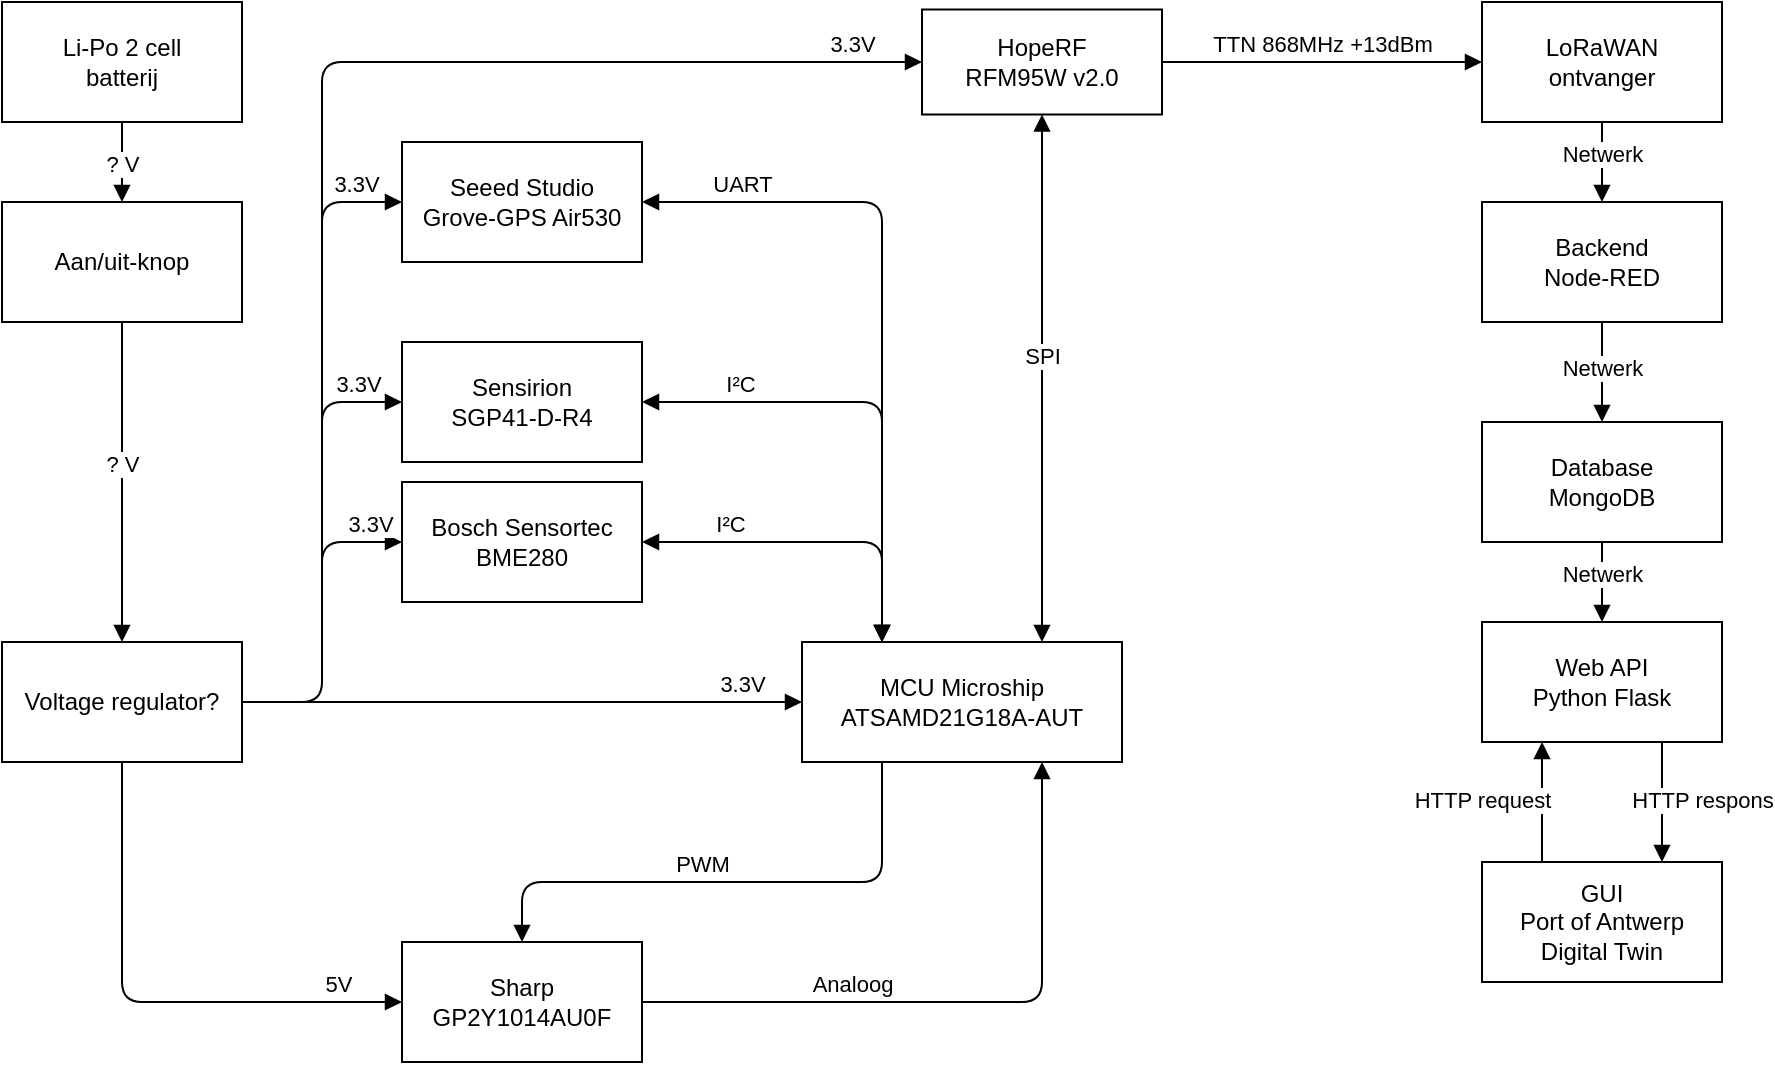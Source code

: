 <mxfile version="15.7.3" type="device"><diagram id="DnlSXQdmpU_UbplTDDjH" name="Pagina-1"><mxGraphModel dx="1102" dy="875" grid="1" gridSize="10" guides="1" tooltips="1" connect="1" arrows="1" fold="1" page="1" pageScale="1" pageWidth="827" pageHeight="1169" math="0" shadow="0"><root><mxCell id="0"/><mxCell id="1" parent="0"/><mxCell id="5vOnl-Bp9BRZOPpWkiGO-2" value="Aan/uit-knop" style="rounded=0;whiteSpace=wrap;html=1;" parent="1" vertex="1"><mxGeometry x="40" y="140" width="120" height="60" as="geometry"/></mxCell><mxCell id="vBzpkqg0vLZWILdxWITh-1" value="Li-Po 2 cell&lt;br&gt;batterij" style="rounded=0;whiteSpace=wrap;html=1;" parent="1" vertex="1"><mxGeometry x="40" y="40" width="120" height="60" as="geometry"/></mxCell><mxCell id="vBzpkqg0vLZWILdxWITh-2" value="? V" style="html=1;verticalAlign=bottom;endArrow=block;exitX=0.5;exitY=1;exitDx=0;exitDy=0;entryX=0.5;entryY=0;entryDx=0;entryDy=0;" parent="1" source="vBzpkqg0vLZWILdxWITh-1" target="5vOnl-Bp9BRZOPpWkiGO-2" edge="1"><mxGeometry x="0.5" width="80" relative="1" as="geometry"><mxPoint x="320" y="239.5" as="sourcePoint"/><mxPoint x="340" y="300" as="targetPoint"/><Array as="points"><mxPoint x="100" y="130"/></Array><mxPoint as="offset"/></mxGeometry></mxCell><mxCell id="srYokaDhOD0vxYr85T8N-5" value="Sensirion&lt;br&gt;SGP41-D-R4" style="rounded=0;whiteSpace=wrap;html=1;" parent="1" vertex="1"><mxGeometry x="240" y="210" width="120" height="60" as="geometry"/></mxCell><mxCell id="srYokaDhOD0vxYr85T8N-6" value="Bosch Sensortec BME280" style="rounded=0;whiteSpace=wrap;html=1;" parent="1" vertex="1"><mxGeometry x="240" y="280" width="120" height="60" as="geometry"/></mxCell><mxCell id="srYokaDhOD0vxYr85T8N-7" value="MCU&amp;nbsp;Microship&lt;br&gt;ATSAMD21G18A-AUT" style="rounded=0;whiteSpace=wrap;html=1;" parent="1" vertex="1"><mxGeometry x="440" y="360" width="160" height="60" as="geometry"/></mxCell><mxCell id="srYokaDhOD0vxYr85T8N-9" value="Sharp GP2Y1014AU0F" style="rounded=0;whiteSpace=wrap;html=1;" parent="1" vertex="1"><mxGeometry x="240" y="510" width="120" height="60" as="geometry"/></mxCell><mxCell id="srYokaDhOD0vxYr85T8N-13" value="5V" style="html=1;verticalAlign=bottom;endArrow=block;exitX=0.5;exitY=1;exitDx=0;exitDy=0;entryX=0;entryY=0.5;entryDx=0;entryDy=0;" parent="1" source="wOs-kT8Wim8ASKRAYvjD-4" target="srYokaDhOD0vxYr85T8N-9" edge="1"><mxGeometry x="0.755" width="80" relative="1" as="geometry"><mxPoint x="100" y="460" as="sourcePoint"/><mxPoint x="450" y="595" as="targetPoint"/><Array as="points"><mxPoint x="100" y="540"/></Array><mxPoint as="offset"/></mxGeometry></mxCell><mxCell id="srYokaDhOD0vxYr85T8N-15" value="3.3V" style="html=1;verticalAlign=bottom;endArrow=block;entryX=0;entryY=0.5;entryDx=0;entryDy=0;exitX=1;exitY=0.5;exitDx=0;exitDy=0;" parent="1" source="wOs-kT8Wim8ASKRAYvjD-4" target="srYokaDhOD0vxYr85T8N-7" edge="1"><mxGeometry x="0.786" width="80" relative="1" as="geometry"><mxPoint x="150" y="390" as="sourcePoint"/><mxPoint x="250" y="415" as="targetPoint"/><Array as="points"/><mxPoint as="offset"/></mxGeometry></mxCell><mxCell id="srYokaDhOD0vxYr85T8N-21" value="3.3V" style="html=1;verticalAlign=bottom;endArrow=block;entryX=0;entryY=0.5;entryDx=0;entryDy=0;" parent="1" target="srYokaDhOD0vxYr85T8N-5" edge="1"><mxGeometry x="0.68" width="80" relative="1" as="geometry"><mxPoint x="200" y="340" as="sourcePoint"/><mxPoint x="250" y="225" as="targetPoint"/><Array as="points"><mxPoint x="200" y="240"/></Array><mxPoint as="offset"/></mxGeometry></mxCell><mxCell id="srYokaDhOD0vxYr85T8N-22" value="3.3V" style="html=1;verticalAlign=bottom;endArrow=block;entryX=0;entryY=0.5;entryDx=0;entryDy=0;" parent="1" target="srYokaDhOD0vxYr85T8N-6" edge="1"><mxGeometry x="0.529" width="80" relative="1" as="geometry"><mxPoint x="200" y="340" as="sourcePoint"/><mxPoint x="250" y="265" as="targetPoint"/><Array as="points"><mxPoint x="200" y="310"/></Array><mxPoint as="offset"/></mxGeometry></mxCell><mxCell id="srYokaDhOD0vxYr85T8N-25" value="Analoog" style="html=1;verticalAlign=bottom;endArrow=block;exitX=1;exitY=0.5;exitDx=0;exitDy=0;entryX=0.75;entryY=1;entryDx=0;entryDy=0;" parent="1" source="srYokaDhOD0vxYr85T8N-9" target="srYokaDhOD0vxYr85T8N-7" edge="1"><mxGeometry x="-0.344" width="80" relative="1" as="geometry"><mxPoint x="370" y="555" as="sourcePoint"/><mxPoint x="515" y="510" as="targetPoint"/><Array as="points"><mxPoint x="560" y="540"/></Array><mxPoint as="offset"/></mxGeometry></mxCell><mxCell id="srYokaDhOD0vxYr85T8N-26" value="I²C" style="html=1;verticalAlign=bottom;endArrow=block;exitX=1;exitY=0.5;exitDx=0;exitDy=0;entryX=0.25;entryY=0;entryDx=0;entryDy=0;startArrow=block;startFill=1;" parent="1" source="srYokaDhOD0vxYr85T8N-6" target="srYokaDhOD0vxYr85T8N-7" edge="1"><mxGeometry x="-0.484" width="80" relative="1" as="geometry"><mxPoint x="370" y="415" as="sourcePoint"/><mxPoint x="480" y="380" as="targetPoint"/><Array as="points"><mxPoint x="480" y="310"/></Array><mxPoint as="offset"/></mxGeometry></mxCell><mxCell id="srYokaDhOD0vxYr85T8N-27" value="I²C" style="html=1;verticalAlign=bottom;endArrow=block;entryX=0.25;entryY=0;entryDx=0;entryDy=0;exitX=1;exitY=0.5;exitDx=0;exitDy=0;startArrow=block;startFill=1;" parent="1" source="srYokaDhOD0vxYr85T8N-5" target="srYokaDhOD0vxYr85T8N-7" edge="1"><mxGeometry x="-0.59" width="80" relative="1" as="geometry"><mxPoint x="380" y="255" as="sourcePoint"/><mxPoint x="500.0" y="270" as="targetPoint"/><Array as="points"><mxPoint x="480" y="240"/></Array><mxPoint as="offset"/></mxGeometry></mxCell><mxCell id="srYokaDhOD0vxYr85T8N-34" value="LoRaWAN&lt;br&gt;ontvanger" style="rounded=0;whiteSpace=wrap;html=1;" parent="1" vertex="1"><mxGeometry x="780" y="40" width="120" height="60" as="geometry"/></mxCell><mxCell id="srYokaDhOD0vxYr85T8N-35" value="Database&lt;br&gt;MongoDB" style="rounded=0;whiteSpace=wrap;html=1;" parent="1" vertex="1"><mxGeometry x="780" y="250" width="120" height="60" as="geometry"/></mxCell><mxCell id="srYokaDhOD0vxYr85T8N-36" value="GUI&lt;br&gt;Port of Antwerp&lt;br&gt;Digital Twin" style="rounded=0;whiteSpace=wrap;html=1;" parent="1" vertex="1"><mxGeometry x="780" y="470" width="120" height="60" as="geometry"/></mxCell><mxCell id="srYokaDhOD0vxYr85T8N-37" value="HTTP request" style="html=1;verticalAlign=bottom;endArrow=block;exitX=0.25;exitY=0;exitDx=0;exitDy=0;entryX=0.25;entryY=1;entryDx=0;entryDy=0;" parent="1" source="srYokaDhOD0vxYr85T8N-36" target="g9iRHyIkWOvBF9pYu35G-1" edge="1"><mxGeometry x="-0.25" y="30" width="80" relative="1" as="geometry"><mxPoint x="810" y="440" as="sourcePoint"/><mxPoint x="810" y="370" as="targetPoint"/><mxPoint as="offset"/></mxGeometry></mxCell><mxCell id="srYokaDhOD0vxYr85T8N-38" value="HTTP respons" style="html=1;verticalAlign=bottom;endArrow=block;exitX=0.75;exitY=1;exitDx=0;exitDy=0;entryX=0.75;entryY=0;entryDx=0;entryDy=0;" parent="1" source="g9iRHyIkWOvBF9pYu35G-1" target="srYokaDhOD0vxYr85T8N-36" edge="1"><mxGeometry x="0.25" y="20" width="80" relative="1" as="geometry"><mxPoint x="580" y="310" as="sourcePoint"/><mxPoint x="660" y="310" as="targetPoint"/><mxPoint as="offset"/></mxGeometry></mxCell><mxCell id="srYokaDhOD0vxYr85T8N-39" value="Netwerk" style="html=1;verticalAlign=bottom;endArrow=block;exitX=0.5;exitY=1;exitDx=0;exitDy=0;entryX=0.5;entryY=0;entryDx=0;entryDy=0;" parent="1" source="srYokaDhOD0vxYr85T8N-34" target="wOs-kT8Wim8ASKRAYvjD-2" edge="1"><mxGeometry x="0.25" width="80" relative="1" as="geometry"><mxPoint x="839.58" y="110" as="sourcePoint"/><mxPoint x="853" y="160" as="targetPoint"/><mxPoint as="offset"/></mxGeometry></mxCell><mxCell id="E2bTZ94-ArNE7u7Xh1Ha-2" value="HopeRF&lt;br&gt;RFM95W v2.0" style="rounded=0;whiteSpace=wrap;html=1;" parent="1" vertex="1"><mxGeometry x="500" y="43.75" width="120" height="52.5" as="geometry"/></mxCell><mxCell id="E2bTZ94-ArNE7u7Xh1Ha-3" value="TTN 868MHz +13dBm" style="html=1;verticalAlign=bottom;endArrow=block;exitX=1;exitY=0.5;exitDx=0;exitDy=0;entryX=0;entryY=0.5;entryDx=0;entryDy=0;" parent="1" source="E2bTZ94-ArNE7u7Xh1Ha-2" target="srYokaDhOD0vxYr85T8N-34" edge="1"><mxGeometry width="80" relative="1" as="geometry"><mxPoint x="640.0" y="110" as="sourcePoint"/><mxPoint x="640.0" y="190.0" as="targetPoint"/><mxPoint as="offset"/></mxGeometry></mxCell><mxCell id="E2bTZ94-ArNE7u7Xh1Ha-4" value="Seeed Studio&lt;br&gt;Grove-GPS Air530" style="rounded=0;whiteSpace=wrap;html=1;" parent="1" vertex="1"><mxGeometry x="240" y="110" width="120" height="60" as="geometry"/></mxCell><mxCell id="E2bTZ94-ArNE7u7Xh1Ha-5" value="3.3V" style="html=1;verticalAlign=bottom;endArrow=block;entryX=0;entryY=0.5;entryDx=0;entryDy=0;" parent="1" target="E2bTZ94-ArNE7u7Xh1Ha-4" edge="1"><mxGeometry x="0.805" width="80" relative="1" as="geometry"><mxPoint x="200" y="340" as="sourcePoint"/><mxPoint x="250" y="145" as="targetPoint"/><Array as="points"><mxPoint x="200" y="140"/></Array><mxPoint as="offset"/></mxGeometry></mxCell><mxCell id="E2bTZ94-ArNE7u7Xh1Ha-6" value="UART" style="html=1;verticalAlign=bottom;endArrow=block;exitX=1;exitY=0.5;exitDx=0;exitDy=0;entryX=0.25;entryY=0;entryDx=0;entryDy=0;startArrow=block;startFill=1;" parent="1" source="E2bTZ94-ArNE7u7Xh1Ha-4" target="srYokaDhOD0vxYr85T8N-7" edge="1"><mxGeometry x="-0.709" width="80" relative="1" as="geometry"><mxPoint x="380" y="180" as="sourcePoint"/><mxPoint x="520" y="240" as="targetPoint"/><Array as="points"><mxPoint x="480" y="140"/></Array><mxPoint as="offset"/></mxGeometry></mxCell><mxCell id="E2bTZ94-ArNE7u7Xh1Ha-7" value="3.3V" style="html=1;verticalAlign=bottom;endArrow=block;entryX=0;entryY=0.5;entryDx=0;entryDy=0;exitX=1;exitY=0.5;exitDx=0;exitDy=0;" parent="1" source="wOs-kT8Wim8ASKRAYvjD-4" target="E2bTZ94-ArNE7u7Xh1Ha-2" edge="1"><mxGeometry x="0.893" width="80" relative="1" as="geometry"><mxPoint x="150" y="390" as="sourcePoint"/><mxPoint x="250" y="185.0" as="targetPoint"/><Array as="points"><mxPoint x="200" y="390"/><mxPoint x="200" y="290"/><mxPoint x="200" y="250"/><mxPoint x="200" y="220"/><mxPoint x="200" y="70"/></Array><mxPoint as="offset"/></mxGeometry></mxCell><mxCell id="E2bTZ94-ArNE7u7Xh1Ha-8" value="SPI" style="html=1;verticalAlign=bottom;endArrow=block;entryX=0.5;entryY=1;entryDx=0;entryDy=0;startArrow=block;startFill=1;" parent="1" target="E2bTZ94-ArNE7u7Xh1Ha-2" edge="1"><mxGeometry x="0.018" width="80" relative="1" as="geometry"><mxPoint x="560" y="360" as="sourcePoint"/><mxPoint x="570" y="100" as="targetPoint"/><mxPoint as="offset"/><Array as="points"/></mxGeometry></mxCell><mxCell id="wOs-kT8Wim8ASKRAYvjD-1" value="PWM" style="html=1;verticalAlign=bottom;endArrow=block;exitX=0.25;exitY=1;exitDx=0;exitDy=0;entryX=0.5;entryY=0;entryDx=0;entryDy=0;" parent="1" source="srYokaDhOD0vxYr85T8N-7" target="srYokaDhOD0vxYr85T8N-9" edge="1"><mxGeometry x="0.111" width="80" relative="1" as="geometry"><mxPoint x="270" y="637" as="sourcePoint"/><mxPoint x="470" y="532" as="targetPoint"/><Array as="points"><mxPoint x="480" y="480"/><mxPoint x="300" y="480"/></Array><mxPoint as="offset"/></mxGeometry></mxCell><mxCell id="wOs-kT8Wim8ASKRAYvjD-2" value="Backend&lt;br&gt;Node-RED" style="rounded=0;whiteSpace=wrap;html=1;" parent="1" vertex="1"><mxGeometry x="780" y="140" width="120" height="60" as="geometry"/></mxCell><mxCell id="wOs-kT8Wim8ASKRAYvjD-3" value="Netwerk" style="html=1;verticalAlign=bottom;endArrow=block;exitX=0.5;exitY=1;exitDx=0;exitDy=0;" parent="1" source="wOs-kT8Wim8ASKRAYvjD-2" target="srYokaDhOD0vxYr85T8N-35" edge="1"><mxGeometry x="0.25" width="80" relative="1" as="geometry"><mxPoint x="980" y="240" as="sourcePoint"/><mxPoint x="980" y="320" as="targetPoint"/><mxPoint as="offset"/></mxGeometry></mxCell><mxCell id="wOs-kT8Wim8ASKRAYvjD-4" value="Voltage regulator?" style="rounded=0;whiteSpace=wrap;html=1;" parent="1" vertex="1"><mxGeometry x="40" y="360" width="120" height="60" as="geometry"/></mxCell><mxCell id="wOs-kT8Wim8ASKRAYvjD-5" value="? V" style="html=1;verticalAlign=bottom;endArrow=block;exitX=0.5;exitY=1;exitDx=0;exitDy=0;entryX=0.5;entryY=0;entryDx=0;entryDy=0;" parent="1" source="5vOnl-Bp9BRZOPpWkiGO-2" target="wOs-kT8Wim8ASKRAYvjD-4" edge="1"><mxGeometry width="80" relative="1" as="geometry"><mxPoint x="110" y="110" as="sourcePoint"/><mxPoint x="110" y="150" as="targetPoint"/><Array as="points"/><mxPoint as="offset"/></mxGeometry></mxCell><mxCell id="g9iRHyIkWOvBF9pYu35G-1" value="Web API&lt;br&gt;Python Flask" style="rounded=0;whiteSpace=wrap;html=1;" parent="1" vertex="1"><mxGeometry x="780" y="350" width="120" height="60" as="geometry"/></mxCell><mxCell id="g9iRHyIkWOvBF9pYu35G-2" value="Netwerk" style="html=1;verticalAlign=bottom;endArrow=block;exitX=0.5;exitY=1;exitDx=0;exitDy=0;entryX=0.5;entryY=0;entryDx=0;entryDy=0;" parent="1" source="srYokaDhOD0vxYr85T8N-35" target="g9iRHyIkWOvBF9pYu35G-1" edge="1"><mxGeometry x="0.25" width="80" relative="1" as="geometry"><mxPoint x="850" y="215" as="sourcePoint"/><mxPoint x="850" y="270" as="targetPoint"/><mxPoint as="offset"/></mxGeometry></mxCell></root></mxGraphModel></diagram></mxfile>